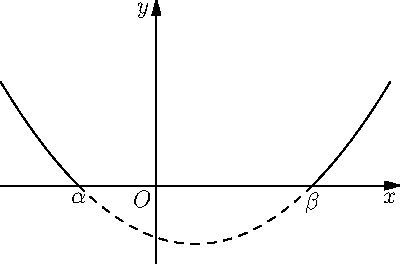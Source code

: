 size(200);
import graph;
real a=-2;
real b=4;

real f(real x){return (1/6)*(x-a)*(x-b);}

draw(graph(f,a-2,a));

draw(graph(f,a,b),dashed);
draw(graph(f,b,b+2));
xlimits(a-2,b+2);
ylimits(-2,f((a+b)/2)+6);
label("$O$",(0,0),SW);
label("$\alpha$",a,S);
label("$\beta$",b,S);
axes("$x$","$y$",Arrow());
